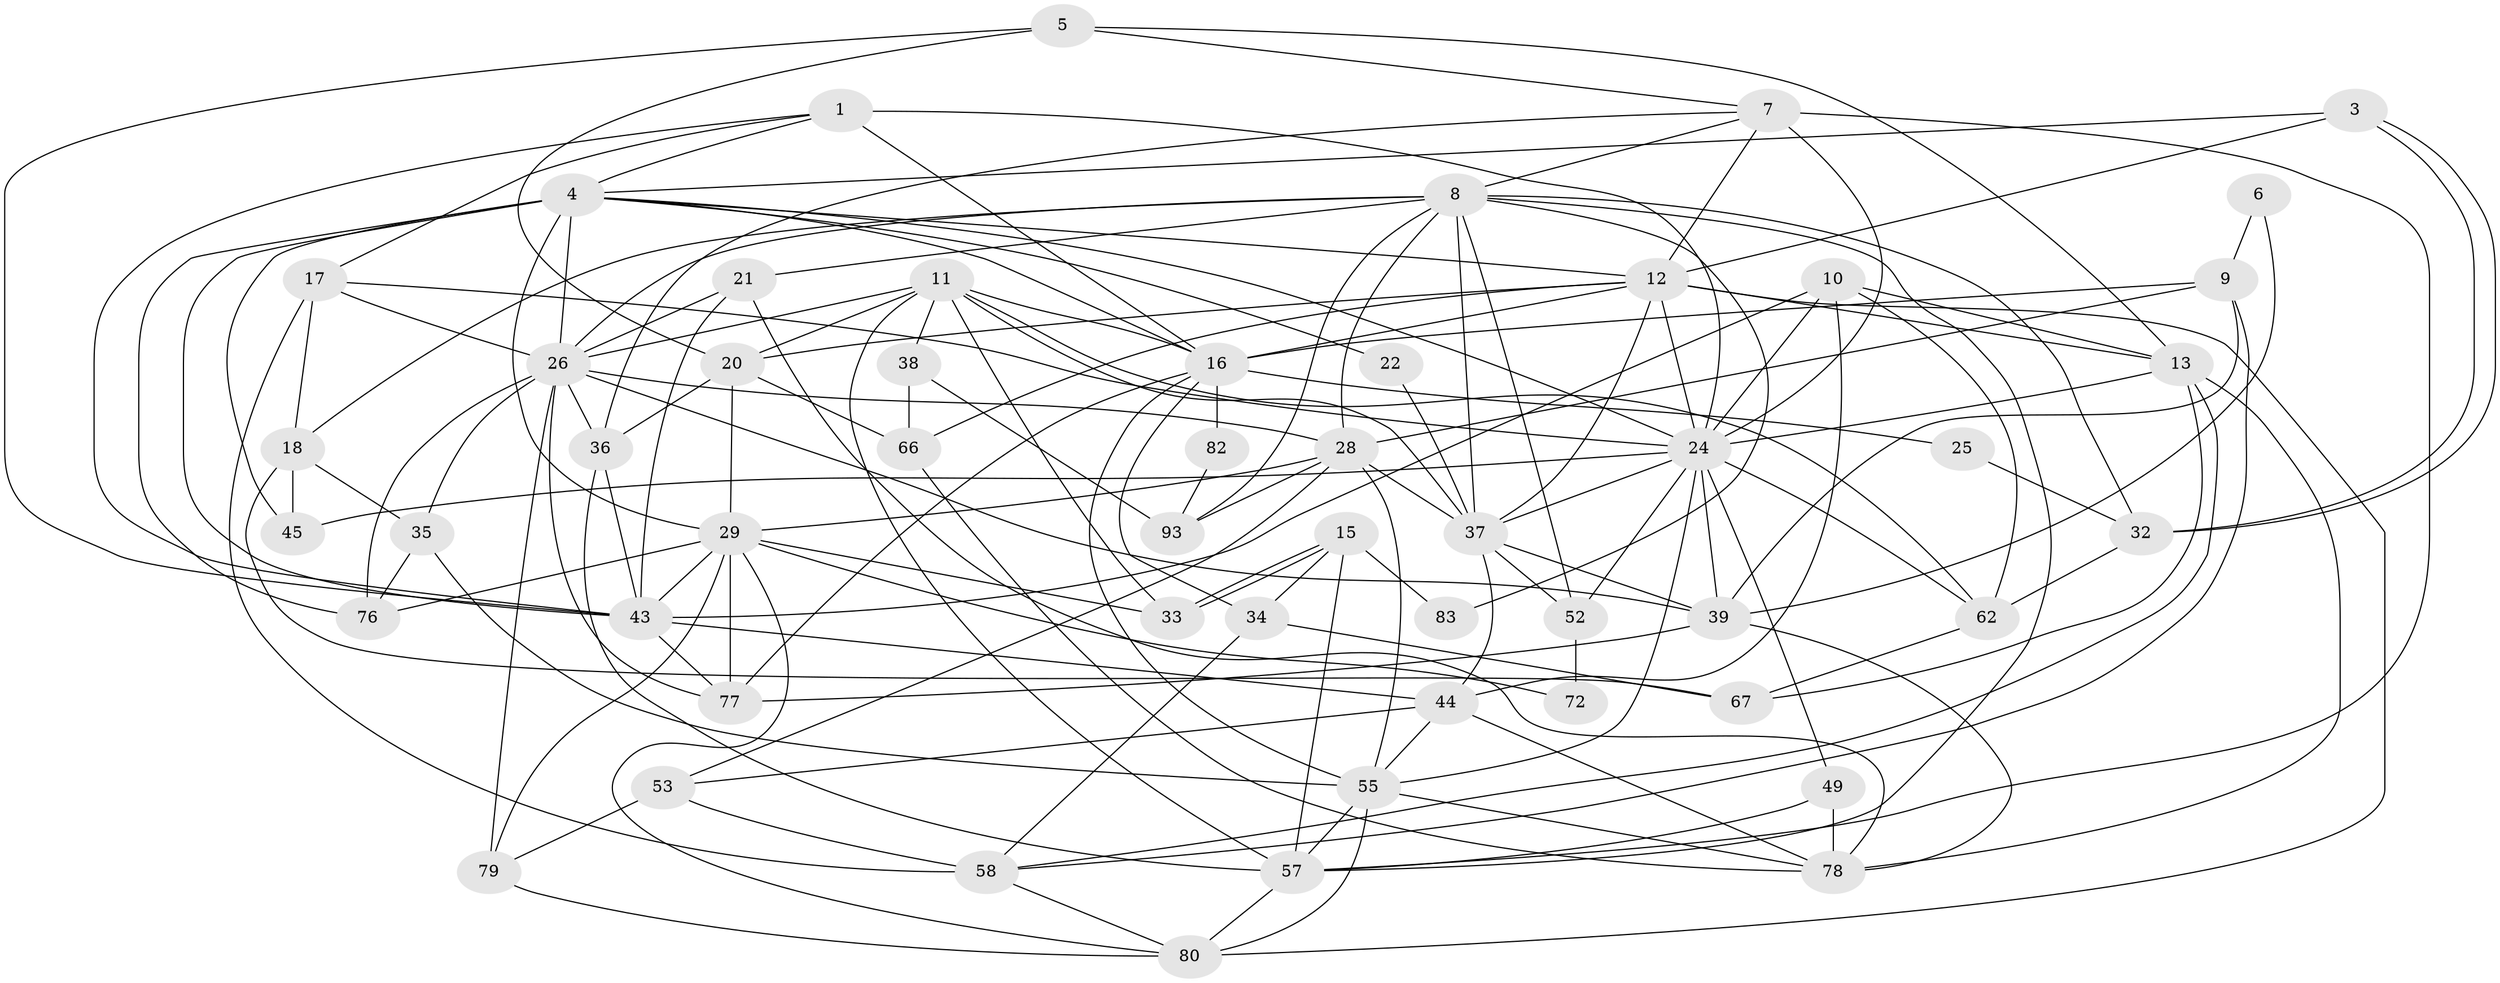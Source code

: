 // original degree distribution, {6: 0.12264150943396226, 2: 0.14150943396226415, 4: 0.2358490566037736, 5: 0.12264150943396226, 3: 0.3113207547169811, 7: 0.05660377358490566, 10: 0.009433962264150943}
// Generated by graph-tools (version 1.1) at 2025/14/03/09/25 04:14:55]
// undirected, 53 vertices, 151 edges
graph export_dot {
graph [start="1"]
  node [color=gray90,style=filled];
  1 [super="+2"];
  3;
  4 [super="+51+41"];
  5 [super="+63"];
  6;
  7;
  8 [super="+40+48"];
  9 [super="+31+14"];
  10;
  11 [super="+105"];
  12 [super="+23+19"];
  13 [super="+103"];
  15;
  16 [super="+88"];
  17 [super="+60"];
  18;
  20 [super="+99"];
  21;
  22;
  24 [super="+27+56"];
  25;
  26 [super="+30"];
  28 [super="+73"];
  29 [super="+86+65"];
  32 [super="+59"];
  33 [super="+102"];
  34;
  35 [super="+94"];
  36 [super="+96"];
  37 [super="+61+47"];
  38;
  39 [super="+97+46"];
  43 [super="+95"];
  44 [super="+75+50"];
  45;
  49 [super="+68"];
  52;
  53;
  55 [super="+81"];
  57 [super="+64+90"];
  58;
  62;
  66 [super="+69"];
  67 [super="+89"];
  72;
  76 [super="+100"];
  77 [super="+87"];
  78;
  79 [super="+98"];
  80 [super="+104"];
  82;
  83;
  93;
  1 -- 24 [weight=2];
  1 -- 43;
  1 -- 17;
  1 -- 4;
  1 -- 16;
  3 -- 32;
  3 -- 32;
  3 -- 12;
  3 -- 4;
  4 -- 76;
  4 -- 12;
  4 -- 43;
  4 -- 29;
  4 -- 22;
  4 -- 45;
  4 -- 26;
  4 -- 24;
  4 -- 16;
  5 -- 7;
  5 -- 43;
  5 -- 20;
  5 -- 13;
  6 -- 39;
  6 -- 9;
  7 -- 24 [weight=2];
  7 -- 12;
  7 -- 57;
  7 -- 8;
  7 -- 36;
  8 -- 37;
  8 -- 32;
  8 -- 28;
  8 -- 26;
  8 -- 18;
  8 -- 83;
  8 -- 52;
  8 -- 21;
  8 -- 57;
  8 -- 93;
  9 -- 58;
  9 -- 28;
  9 -- 16 [weight=2];
  9 -- 39;
  10 -- 62;
  10 -- 13;
  10 -- 24;
  10 -- 44;
  10 -- 43;
  11 -- 20;
  11 -- 16;
  11 -- 33;
  11 -- 37;
  11 -- 38;
  11 -- 62;
  11 -- 57;
  11 -- 26;
  12 -- 37;
  12 -- 66;
  12 -- 24;
  12 -- 13;
  12 -- 80;
  12 -- 20;
  12 -- 16;
  13 -- 67;
  13 -- 58;
  13 -- 78;
  13 -- 24;
  15 -- 33;
  15 -- 33;
  15 -- 34;
  15 -- 83;
  15 -- 57;
  16 -- 55;
  16 -- 25;
  16 -- 34 [weight=2];
  16 -- 77;
  16 -- 82;
  17 -- 58;
  17 -- 24;
  17 -- 18;
  17 -- 26;
  18 -- 45;
  18 -- 67;
  18 -- 35;
  20 -- 36;
  20 -- 29;
  20 -- 66;
  21 -- 43;
  21 -- 78;
  21 -- 26;
  22 -- 37;
  24 -- 52;
  24 -- 37;
  24 -- 45;
  24 -- 39;
  24 -- 49 [weight=2];
  24 -- 55;
  24 -- 62;
  25 -- 32;
  26 -- 79;
  26 -- 77;
  26 -- 76;
  26 -- 35;
  26 -- 39;
  26 -- 28;
  26 -- 36;
  28 -- 37;
  28 -- 55;
  28 -- 53;
  28 -- 93;
  28 -- 29;
  29 -- 72;
  29 -- 76;
  29 -- 33;
  29 -- 77;
  29 -- 43;
  29 -- 80;
  29 -- 79;
  32 -- 62;
  34 -- 67;
  34 -- 58;
  35 -- 55;
  35 -- 76;
  36 -- 57 [weight=2];
  36 -- 43;
  37 -- 39;
  37 -- 44;
  37 -- 52;
  38 -- 93;
  38 -- 66;
  39 -- 78;
  39 -- 77;
  43 -- 44;
  43 -- 77;
  44 -- 53;
  44 -- 78;
  44 -- 55;
  49 -- 78;
  49 -- 57;
  52 -- 72;
  53 -- 79;
  53 -- 58;
  55 -- 57;
  55 -- 80;
  55 -- 78;
  57 -- 80;
  58 -- 80;
  62 -- 67;
  66 -- 78;
  79 -- 80;
  82 -- 93;
}
